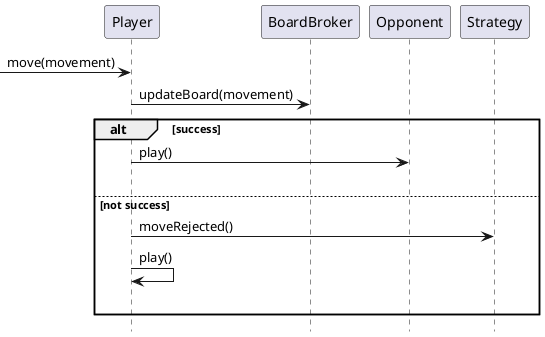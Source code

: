@startuml

[-> Player: move(movement)
Player -> BoardBroker: updateBoard(movement)
alt success
	Player -> Opponent: play()
	|||
else not success
	Player -> Strategy: moveRejected()
	Player -> Player: play()
	|||
end

hide footbox
@enduml
